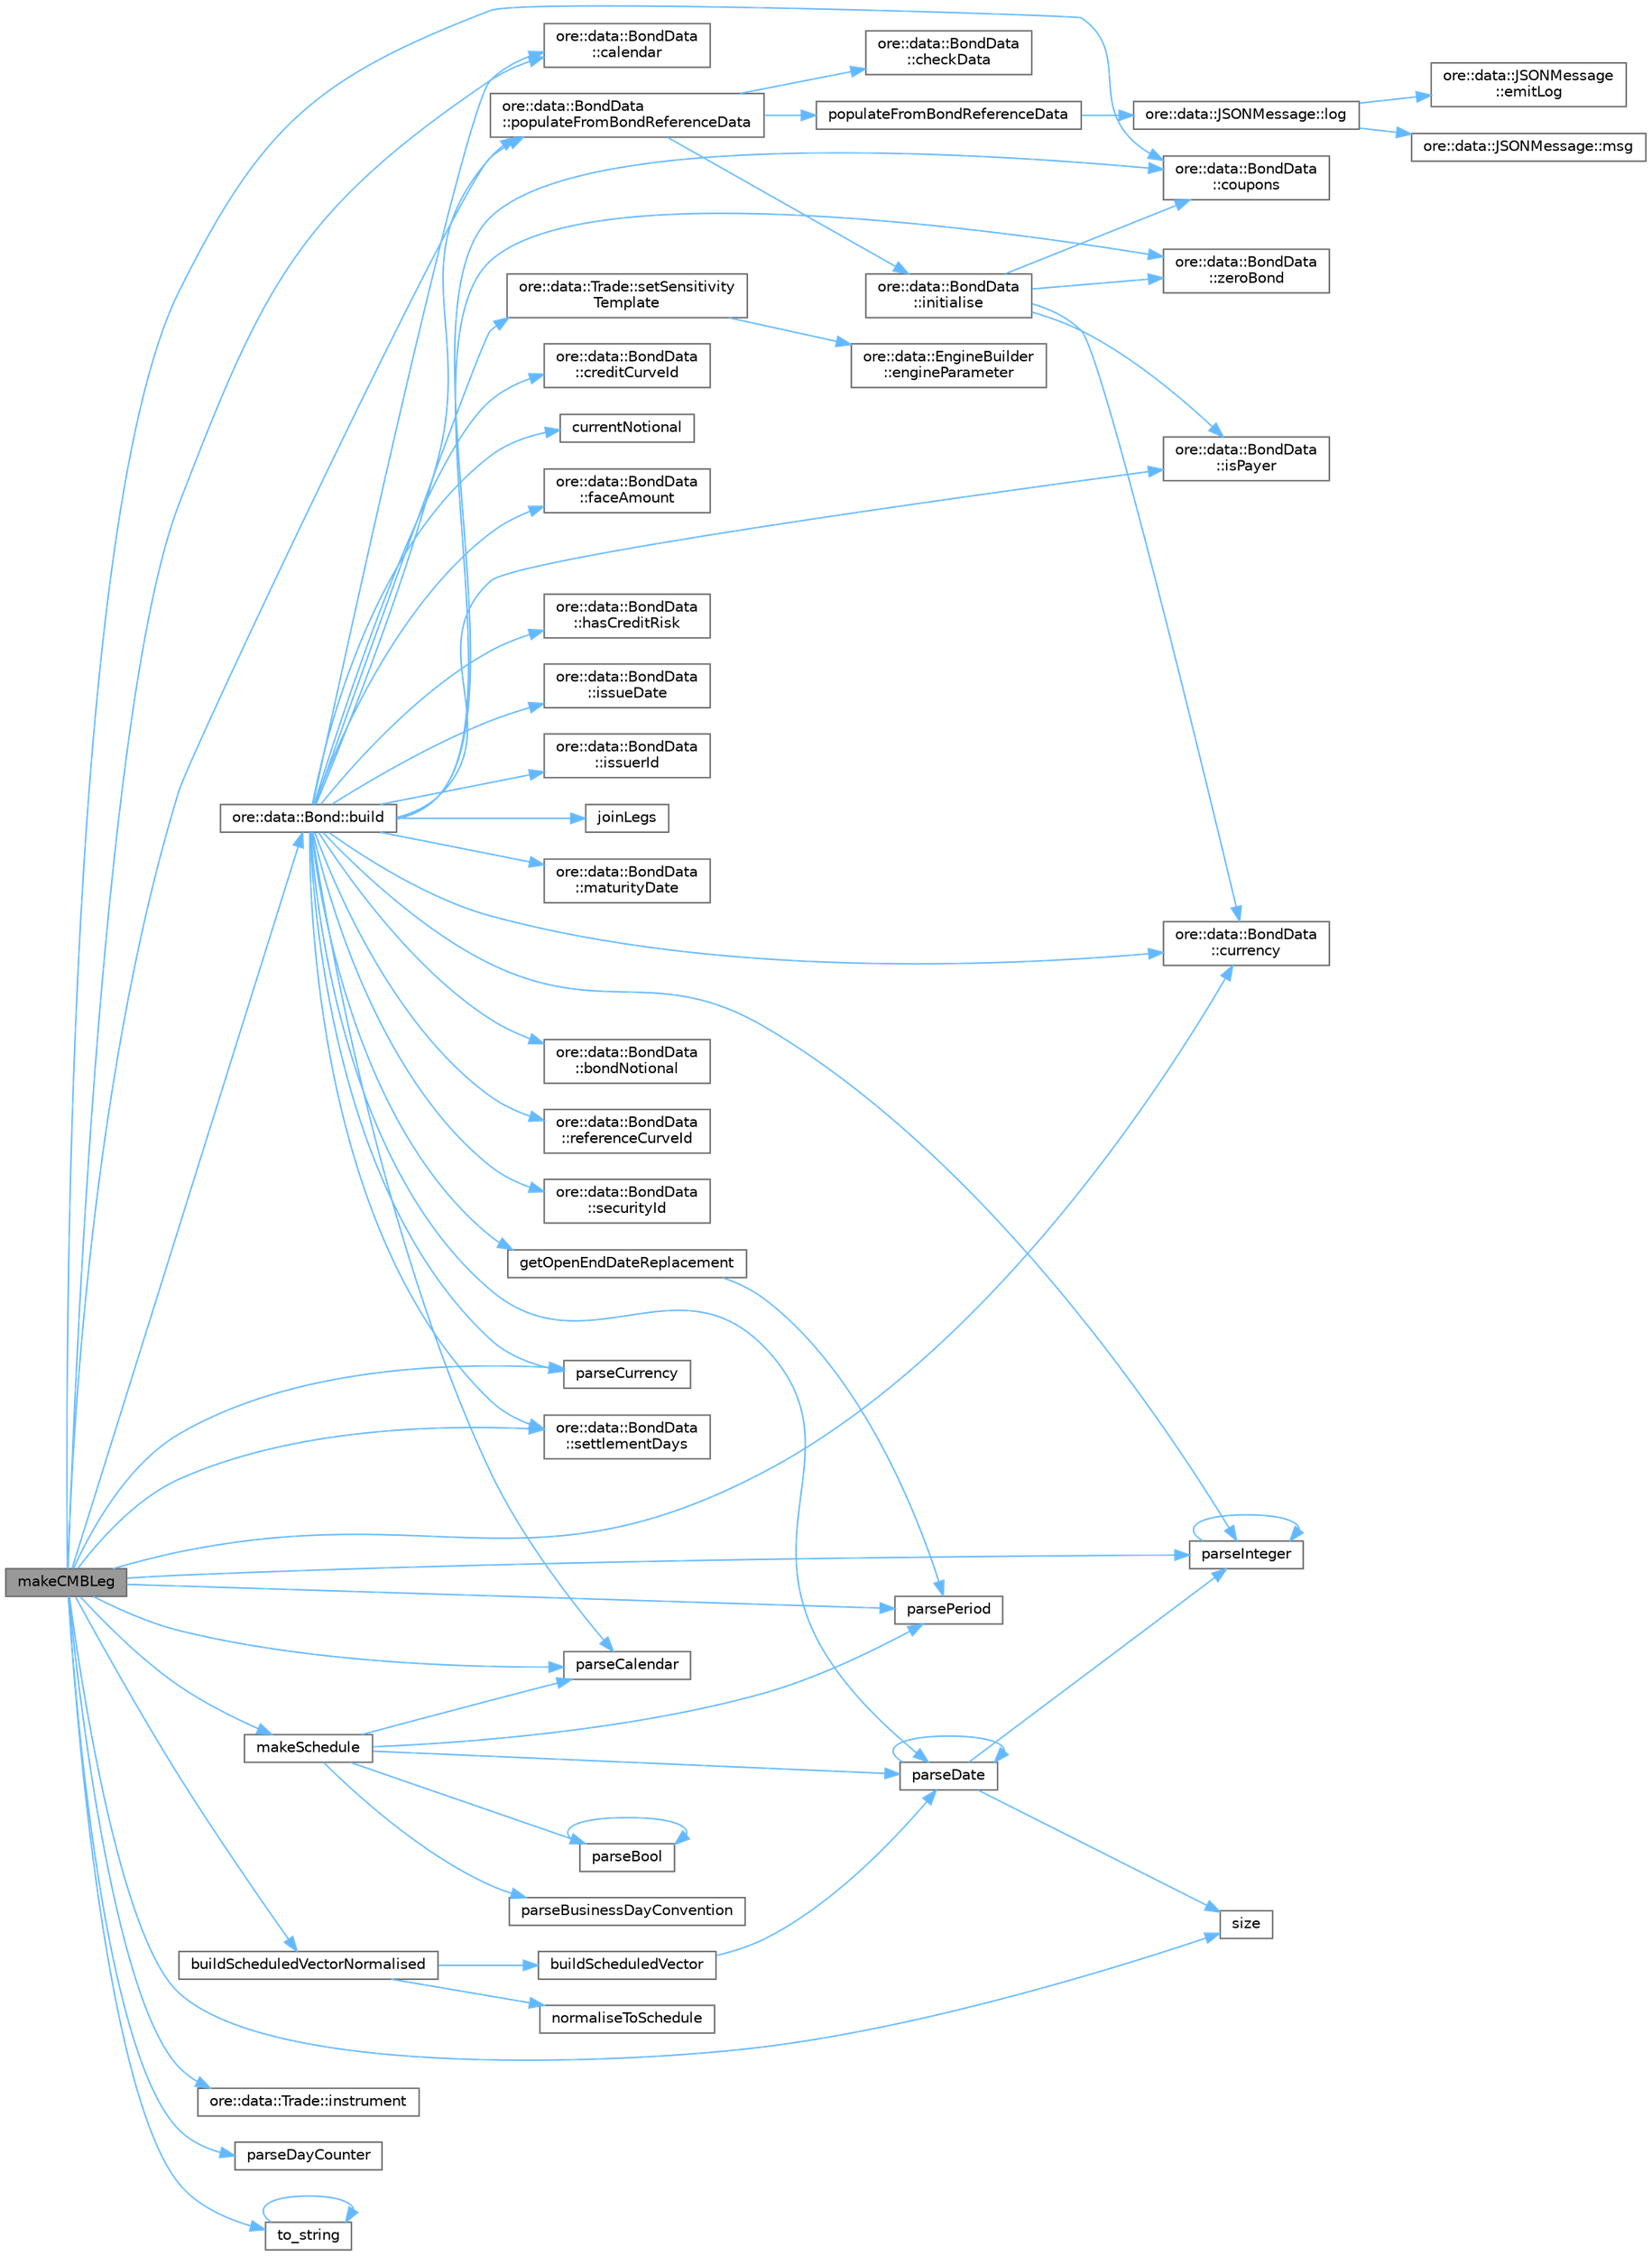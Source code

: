 digraph "makeCMBLeg"
{
 // INTERACTIVE_SVG=YES
 // LATEX_PDF_SIZE
  bgcolor="transparent";
  edge [fontname=Helvetica,fontsize=10,labelfontname=Helvetica,labelfontsize=10];
  node [fontname=Helvetica,fontsize=10,shape=box,height=0.2,width=0.4];
  rankdir="LR";
  Node1 [label="makeCMBLeg",height=0.2,width=0.4,color="gray40", fillcolor="grey60", style="filled", fontcolor="black",tooltip=" "];
  Node1 -> Node2 [color="steelblue1",style="solid"];
  Node2 [label="ore::data::Bond::build",height=0.2,width=0.4,color="grey40", fillcolor="white", style="filled",URL="$classore_1_1data_1_1_bond.html#af7b69d5b18d278257927e32b10a23ee6",tooltip="Trade interface."];
  Node2 -> Node3 [color="steelblue1",style="solid"];
  Node3 [label="ore::data::BondData\l::bondNotional",height=0.2,width=0.4,color="grey40", fillcolor="white", style="filled",URL="$classore_1_1data_1_1_bond_data.html#aff5578e4cb6bb52d2c44b97e57050194",tooltip=" "];
  Node2 -> Node4 [color="steelblue1",style="solid"];
  Node4 [label="ore::data::BondData\l::calendar",height=0.2,width=0.4,color="grey40", fillcolor="white", style="filled",URL="$classore_1_1data_1_1_bond_data.html#aba3cde563c1010662ce94c1c14bcbd11",tooltip=" "];
  Node2 -> Node5 [color="steelblue1",style="solid"];
  Node5 [label="ore::data::BondData\l::coupons",height=0.2,width=0.4,color="grey40", fillcolor="white", style="filled",URL="$classore_1_1data_1_1_bond_data.html#a3d8db715d9a2d0185987be6586b6da90",tooltip=" "];
  Node2 -> Node6 [color="steelblue1",style="solid"];
  Node6 [label="ore::data::BondData\l::creditCurveId",height=0.2,width=0.4,color="grey40", fillcolor="white", style="filled",URL="$classore_1_1data_1_1_bond_data.html#afc481af8e7faf75777815684979ae2e6",tooltip=" "];
  Node2 -> Node7 [color="steelblue1",style="solid"];
  Node7 [label="ore::data::BondData\l::currency",height=0.2,width=0.4,color="grey40", fillcolor="white", style="filled",URL="$classore_1_1data_1_1_bond_data.html#a14dac022d83c5fa9597e6344199a41b6",tooltip=" "];
  Node2 -> Node8 [color="steelblue1",style="solid"];
  Node8 [label="currentNotional",height=0.2,width=0.4,color="grey40", fillcolor="white", style="filled",URL="$namespaceore_1_1data.html#a43e91fce1c1cb13a28fa91d7d893109d",tooltip=" "];
  Node2 -> Node9 [color="steelblue1",style="solid"];
  Node9 [label="ore::data::BondData\l::faceAmount",height=0.2,width=0.4,color="grey40", fillcolor="white", style="filled",URL="$classore_1_1data_1_1_bond_data.html#a15f0b55e2a86b1810668af87011ca3f0",tooltip=" "];
  Node2 -> Node10 [color="steelblue1",style="solid"];
  Node10 [label="getOpenEndDateReplacement",height=0.2,width=0.4,color="grey40", fillcolor="white", style="filled",URL="$namespaceore_1_1data.html#a8f90fafff20e9eea6ba56e1eaa1c0ba3",tooltip=" "];
  Node10 -> Node11 [color="steelblue1",style="solid"];
  Node11 [label="parsePeriod",height=0.2,width=0.4,color="grey40", fillcolor="white", style="filled",URL="$group__utilities.html#ga8e0623e2cb01e250e9cfec4619256208",tooltip="Convert text to QuantLib::Period."];
  Node2 -> Node12 [color="steelblue1",style="solid"];
  Node12 [label="ore::data::BondData\l::hasCreditRisk",height=0.2,width=0.4,color="grey40", fillcolor="white", style="filled",URL="$classore_1_1data_1_1_bond_data.html#a10f0872aebc37b23c78fe2e833550f71",tooltip=" "];
  Node2 -> Node13 [color="steelblue1",style="solid"];
  Node13 [label="ore::data::BondData\l::isPayer",height=0.2,width=0.4,color="grey40", fillcolor="white", style="filled",URL="$classore_1_1data_1_1_bond_data.html#a49d5ef4ecab600807fc919eb14ba3513",tooltip=" "];
  Node2 -> Node14 [color="steelblue1",style="solid"];
  Node14 [label="ore::data::BondData\l::issueDate",height=0.2,width=0.4,color="grey40", fillcolor="white", style="filled",URL="$classore_1_1data_1_1_bond_data.html#a69a47bca78ab2ce047e2df5481823c49",tooltip=" "];
  Node2 -> Node15 [color="steelblue1",style="solid"];
  Node15 [label="ore::data::BondData\l::issuerId",height=0.2,width=0.4,color="grey40", fillcolor="white", style="filled",URL="$classore_1_1data_1_1_bond_data.html#a462172108710bc3147ed31790d6ed0fe",tooltip="Inspectors."];
  Node2 -> Node16 [color="steelblue1",style="solid"];
  Node16 [label="joinLegs",height=0.2,width=0.4,color="grey40", fillcolor="white", style="filled",URL="$namespaceore_1_1data.html#ae5f7dc22d6672fa60603f499ae9150e4",tooltip=" "];
  Node2 -> Node17 [color="steelblue1",style="solid"];
  Node17 [label="ore::data::BondData\l::maturityDate",height=0.2,width=0.4,color="grey40", fillcolor="white", style="filled",URL="$classore_1_1data_1_1_bond_data.html#aefbb4821d79a4ca7a505b7fbf1772180",tooltip=" "];
  Node2 -> Node18 [color="steelblue1",style="solid"];
  Node18 [label="parseCalendar",height=0.2,width=0.4,color="grey40", fillcolor="white", style="filled",URL="$group__utilities.html#ga0f72d6fcccae10a674bdcd5095200f14",tooltip="Convert text to QuantLib::Calendar."];
  Node2 -> Node19 [color="steelblue1",style="solid"];
  Node19 [label="parseCurrency",height=0.2,width=0.4,color="grey40", fillcolor="white", style="filled",URL="$group__utilities.html#ga6e9e781a58e78200301c76161589fc7b",tooltip="Convert text to QuantLib::Currency."];
  Node2 -> Node20 [color="steelblue1",style="solid"];
  Node20 [label="parseDate",height=0.2,width=0.4,color="grey40", fillcolor="white", style="filled",URL="$group__utilities.html#ga59b5fdda574d90facae95dec2d13040d",tooltip="Convert std::string to QuantLib::Date."];
  Node20 -> Node20 [color="steelblue1",style="solid"];
  Node20 -> Node21 [color="steelblue1",style="solid"];
  Node21 [label="parseInteger",height=0.2,width=0.4,color="grey40", fillcolor="white", style="filled",URL="$group__utilities.html#gaecd67eda4fb5f4859bb8f6d383547721",tooltip="Convert text to QuantLib::Integer."];
  Node21 -> Node21 [color="steelblue1",style="solid"];
  Node20 -> Node22 [color="steelblue1",style="solid"];
  Node22 [label="size",height=0.2,width=0.4,color="grey40", fillcolor="white", style="filled",URL="$namespaceore_1_1data.html#a777e216dee6069b548bb87da7152699e",tooltip=" "];
  Node2 -> Node21 [color="steelblue1",style="solid"];
  Node2 -> Node23 [color="steelblue1",style="solid"];
  Node23 [label="ore::data::BondData\l::populateFromBondReferenceData",height=0.2,width=0.4,color="grey40", fillcolor="white", style="filled",URL="$classore_1_1data_1_1_bond_data.html#a3fe7607641308a7e92896f33818e2327",tooltip="populate data from reference datum and check data for completeness"];
  Node23 -> Node24 [color="steelblue1",style="solid"];
  Node24 [label="ore::data::BondData\l::checkData",height=0.2,width=0.4,color="grey40", fillcolor="white", style="filled",URL="$classore_1_1data_1_1_bond_data.html#aedc5f6df51431b1e9646155e79afffc5",tooltip="check data for completeness"];
  Node23 -> Node25 [color="steelblue1",style="solid"];
  Node25 [label="ore::data::BondData\l::initialise",height=0.2,width=0.4,color="grey40", fillcolor="white", style="filled",URL="$classore_1_1data_1_1_bond_data.html#a18abf8b19283101238a77c9e6865b673",tooltip=" "];
  Node25 -> Node5 [color="steelblue1",style="solid"];
  Node25 -> Node7 [color="steelblue1",style="solid"];
  Node25 -> Node13 [color="steelblue1",style="solid"];
  Node25 -> Node26 [color="steelblue1",style="solid"];
  Node26 [label="ore::data::BondData\l::zeroBond",height=0.2,width=0.4,color="grey40", fillcolor="white", style="filled",URL="$classore_1_1data_1_1_bond_data.html#a1133ea9e816167481beee5fec9bbc418",tooltip=" "];
  Node23 -> Node27 [color="steelblue1",style="solid"];
  Node27 [label="populateFromBondReferenceData",height=0.2,width=0.4,color="grey40", fillcolor="white", style="filled",URL="$namespaceore_1_1data.html#ac1445af709e015c19b2136c63d9b8d88",tooltip="Populate bond data from name and ReferenceDataManager."];
  Node27 -> Node28 [color="steelblue1",style="solid"];
  Node28 [label="ore::data::JSONMessage::log",height=0.2,width=0.4,color="grey40", fillcolor="white", style="filled",URL="$classore_1_1data_1_1_j_s_o_n_message.html#a5e21eca2668ed948bdc409b19a78e5bb",tooltip="generate Boost log record to pass to corresponding sinks"];
  Node28 -> Node29 [color="steelblue1",style="solid"];
  Node29 [label="ore::data::JSONMessage\l::emitLog",height=0.2,width=0.4,color="grey40", fillcolor="white", style="filled",URL="$classore_1_1data_1_1_j_s_o_n_message.html#a6a9077605df871e6e961dd0099645b35",tooltip="generate Boost log record - this method is called by log()"];
  Node28 -> Node30 [color="steelblue1",style="solid"];
  Node30 [label="ore::data::JSONMessage::msg",height=0.2,width=0.4,color="grey40", fillcolor="white", style="filled",URL="$classore_1_1data_1_1_j_s_o_n_message.html#a39f83a0ab38c425a8844c8892b93d69e",tooltip="return a std::string for the log file"];
  Node2 -> Node31 [color="steelblue1",style="solid"];
  Node31 [label="ore::data::BondData\l::referenceCurveId",height=0.2,width=0.4,color="grey40", fillcolor="white", style="filled",URL="$classore_1_1data_1_1_bond_data.html#a547956f4f49b839c799d82ee8aa1aba3",tooltip=" "];
  Node2 -> Node32 [color="steelblue1",style="solid"];
  Node32 [label="ore::data::BondData\l::securityId",height=0.2,width=0.4,color="grey40", fillcolor="white", style="filled",URL="$classore_1_1data_1_1_bond_data.html#a031194740ae3f49e75f29eb540015db4",tooltip=" "];
  Node2 -> Node33 [color="steelblue1",style="solid"];
  Node33 [label="ore::data::Trade::setSensitivity\lTemplate",height=0.2,width=0.4,color="grey40", fillcolor="white", style="filled",URL="$classore_1_1data_1_1_trade.html#a788e0abfac5089ac015b7d71dbda25e3",tooltip=" "];
  Node33 -> Node34 [color="steelblue1",style="solid"];
  Node34 [label="ore::data::EngineBuilder\l::engineParameter",height=0.2,width=0.4,color="grey40", fillcolor="white", style="filled",URL="$classore_1_1data_1_1_engine_builder.html#a9d7654707f3b935dcf6a7b19df70c085",tooltip=" "];
  Node2 -> Node35 [color="steelblue1",style="solid"];
  Node35 [label="ore::data::BondData\l::settlementDays",height=0.2,width=0.4,color="grey40", fillcolor="white", style="filled",URL="$classore_1_1data_1_1_bond_data.html#a90162092e6d7c83d300a4c67b0f8a304",tooltip=" "];
  Node2 -> Node26 [color="steelblue1",style="solid"];
  Node1 -> Node36 [color="steelblue1",style="solid"];
  Node36 [label="buildScheduledVectorNormalised",height=0.2,width=0.4,color="grey40", fillcolor="white", style="filled",URL="$namespaceore_1_1data.html#a0ac332ac8261c00686a95df64cf16560",tooltip=" "];
  Node36 -> Node37 [color="steelblue1",style="solid"];
  Node37 [label="buildScheduledVector",height=0.2,width=0.4,color="grey40", fillcolor="white", style="filled",URL="$namespaceore_1_1data.html#a9206da3667d412d6992de0f3909beef2",tooltip=" "];
  Node37 -> Node20 [color="steelblue1",style="solid"];
  Node36 -> Node38 [color="steelblue1",style="solid"];
  Node38 [label="normaliseToSchedule",height=0.2,width=0.4,color="grey40", fillcolor="white", style="filled",URL="$namespaceore_1_1data.html#a05260d9174de60219e7cd128e76819f0",tooltip=" "];
  Node1 -> Node4 [color="steelblue1",style="solid"];
  Node1 -> Node5 [color="steelblue1",style="solid"];
  Node1 -> Node7 [color="steelblue1",style="solid"];
  Node1 -> Node39 [color="steelblue1",style="solid"];
  Node39 [label="ore::data::Trade::instrument",height=0.2,width=0.4,color="grey40", fillcolor="white", style="filled",URL="$classore_1_1data_1_1_trade.html#ab3d8229601e97b4e292049439f105630",tooltip=" "];
  Node1 -> Node40 [color="steelblue1",style="solid"];
  Node40 [label="makeSchedule",height=0.2,width=0.4,color="grey40", fillcolor="white", style="filled",URL="$namespaceore_1_1data.html#af158e922cf963a59228878344ca5858d",tooltip=" "];
  Node40 -> Node41 [color="steelblue1",style="solid"];
  Node41 [label="parseBool",height=0.2,width=0.4,color="grey40", fillcolor="white", style="filled",URL="$group__utilities.html#ga94621f11193864fa1338296232dc5be9",tooltip="Convert text to bool."];
  Node41 -> Node41 [color="steelblue1",style="solid"];
  Node40 -> Node42 [color="steelblue1",style="solid"];
  Node42 [label="parseBusinessDayConvention",height=0.2,width=0.4,color="grey40", fillcolor="white", style="filled",URL="$group__utilities.html#ga86adcf55f91e340ff40783964666e732",tooltip="Convert text to QuantLib::BusinessDayConvention."];
  Node40 -> Node18 [color="steelblue1",style="solid"];
  Node40 -> Node20 [color="steelblue1",style="solid"];
  Node40 -> Node11 [color="steelblue1",style="solid"];
  Node1 -> Node18 [color="steelblue1",style="solid"];
  Node1 -> Node19 [color="steelblue1",style="solid"];
  Node1 -> Node43 [color="steelblue1",style="solid"];
  Node43 [label="parseDayCounter",height=0.2,width=0.4,color="grey40", fillcolor="white", style="filled",URL="$group__utilities.html#gaefb008d0de256c79140545d9c7549093",tooltip="Convert text to QuantLib::DayCounter."];
  Node1 -> Node21 [color="steelblue1",style="solid"];
  Node1 -> Node11 [color="steelblue1",style="solid"];
  Node1 -> Node23 [color="steelblue1",style="solid"];
  Node1 -> Node35 [color="steelblue1",style="solid"];
  Node1 -> Node22 [color="steelblue1",style="solid"];
  Node1 -> Node44 [color="steelblue1",style="solid"];
  Node44 [label="to_string",height=0.2,width=0.4,color="grey40", fillcolor="white", style="filled",URL="$namespaceore_1_1data.html#a86651dfeb5c18ee891f7a4734d8cf455",tooltip=" "];
  Node44 -> Node44 [color="steelblue1",style="solid"];
}
